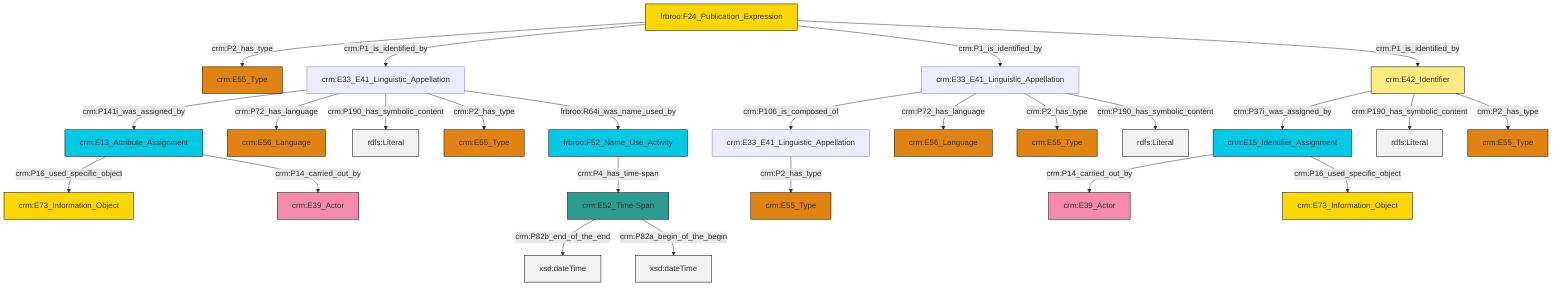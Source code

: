 graph TD
classDef Literal fill:#f2f2f2,stroke:#000000;
classDef CRM_Entity fill:#FFFFFF,stroke:#000000;
classDef Temporal_Entity fill:#00C9E6, stroke:#000000;
classDef Type fill:#E18312, stroke:#000000;
classDef Time-Span fill:#2C9C91, stroke:#000000;
classDef Appellation fill:#FFEB7F, stroke:#000000;
classDef Place fill:#008836, stroke:#000000;
classDef Persistent_Item fill:#B266B2, stroke:#000000;
classDef Conceptual_Object fill:#FFD700, stroke:#000000;
classDef Physical_Thing fill:#D2B48C, stroke:#000000;
classDef Actor fill:#f58aad, stroke:#000000;
classDef PC_Classes fill:#4ce600, stroke:#000000;
classDef Multi fill:#cccccc,stroke:#000000;

6["crm:E33_E41_Linguistic_Appellation"]:::Default -->|crm:P106_is_composed_of| 7["crm:E33_E41_Linguistic_Appellation"]:::Default
8["frbroo:F24_Publication_Expression"]:::Conceptual_Object -->|crm:P2_has_type| 9["crm:E55_Type"]:::Type
10["crm:E52_Time-Span"]:::Time-Span -->|crm:P82b_end_of_the_end| 11[xsd:dateTime]:::Literal
16["crm:E13_Attribute_Assignment"]:::Temporal_Entity -->|crm:P16_used_specific_object| 17["crm:E73_Information_Object"]:::Conceptual_Object
6["crm:E33_E41_Linguistic_Appellation"]:::Default -->|crm:P72_has_language| 14["crm:E56_Language"]:::Type
8["frbroo:F24_Publication_Expression"]:::Conceptual_Object -->|crm:P1_is_identified_by| 20["crm:E33_E41_Linguistic_Appellation"]:::Default
10["crm:E52_Time-Span"]:::Time-Span -->|crm:P82a_begin_of_the_begin| 27[xsd:dateTime]:::Literal
20["crm:E33_E41_Linguistic_Appellation"]:::Default -->|crm:P141i_was_assigned_by| 16["crm:E13_Attribute_Assignment"]:::Temporal_Entity
16["crm:E13_Attribute_Assignment"]:::Temporal_Entity -->|crm:P14_carried_out_by| 29["crm:E39_Actor"]:::Actor
6["crm:E33_E41_Linguistic_Appellation"]:::Default -->|crm:P2_has_type| 12["crm:E55_Type"]:::Type
7["crm:E33_E41_Linguistic_Appellation"]:::Default -->|crm:P2_has_type| 30["crm:E55_Type"]:::Type
20["crm:E33_E41_Linguistic_Appellation"]:::Default -->|crm:P72_has_language| 2["crm:E56_Language"]:::Type
32["crm:E42_Identifier"]:::Appellation -->|crm:P37i_was_assigned_by| 0["crm:E15_Identifier_Assignment"]:::Temporal_Entity
8["frbroo:F24_Publication_Expression"]:::Conceptual_Object -->|crm:P1_is_identified_by| 6["crm:E33_E41_Linguistic_Appellation"]:::Default
20["crm:E33_E41_Linguistic_Appellation"]:::Default -->|crm:P190_has_symbolic_content| 33[rdfs:Literal]:::Literal
20["crm:E33_E41_Linguistic_Appellation"]:::Default -->|crm:P2_has_type| 34["crm:E55_Type"]:::Type
32["crm:E42_Identifier"]:::Appellation -->|crm:P190_has_symbolic_content| 36[rdfs:Literal]:::Literal
4["frbroo:F52_Name_Use_Activity"]:::Temporal_Entity -->|crm:P4_has_time-span| 10["crm:E52_Time-Span"]:::Time-Span
8["frbroo:F24_Publication_Expression"]:::Conceptual_Object -->|crm:P1_is_identified_by| 32["crm:E42_Identifier"]:::Appellation
0["crm:E15_Identifier_Assignment"]:::Temporal_Entity -->|crm:P14_carried_out_by| 41["crm:E39_Actor"]:::Actor
32["crm:E42_Identifier"]:::Appellation -->|crm:P2_has_type| 38["crm:E55_Type"]:::Type
20["crm:E33_E41_Linguistic_Appellation"]:::Default -->|frbroo:R64i_was_name_used_by| 4["frbroo:F52_Name_Use_Activity"]:::Temporal_Entity
0["crm:E15_Identifier_Assignment"]:::Temporal_Entity -->|crm:P16_used_specific_object| 24["crm:E73_Information_Object"]:::Conceptual_Object
6["crm:E33_E41_Linguistic_Appellation"]:::Default -->|crm:P190_has_symbolic_content| 46[rdfs:Literal]:::Literal